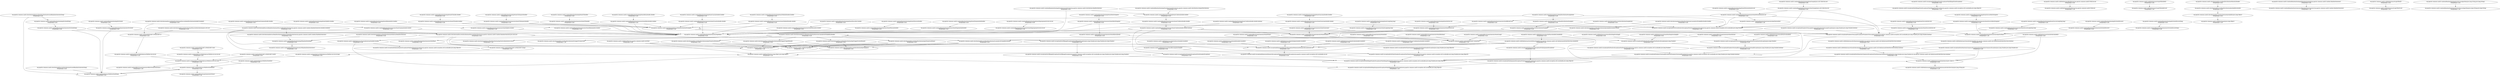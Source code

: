 digraph G {
  "org.apache.commons.math3.random$RandomDataGenerator#nextUniform(double,double,boolean)" [label="org.apache.commons.math3.random$RandomDataGenerator#nextUniform(double,double,boolean)\nP(Fail|Node)=0.00"];
  "org.apache.commons.math3.exception$NotFiniteNumberException#NotFiniteNumberException(org.apache.commons.math3.exception.util.Localizable,java.lang.Number,java.lang.Object[])" [label="org.apache.commons.math3.exception$NotFiniteNumberException#NotFiniteNumberException(org.apache.commons.math3.exception.util.Localizable,java.lang.Number,java.lang.Object[])\nP(Fail|Node)=0.00"];
  "org.apache.commons.math3.random$BitsStreamGenerator#nextDouble()" [label="org.apache.commons.math3.random$BitsStreamGenerator#nextDouble()\nP(Fail|Node)=0.00"];
  "org.apache.commons.math3.exception$NumberIsTooLargeException#NumberIsTooLargeException(org.apache.commons.math3.exception.util.Localizable,java.lang.Number,java.lang.Number,boolean)" [label="org.apache.commons.math3.exception$NumberIsTooLargeException#NumberIsTooLargeException(org.apache.commons.math3.exception.util.Localizable,java.lang.Number,java.lang.Number,boolean)\nP(Fail|Node)=0.00"];
  "org.apache.commons.math3.random$RandomDataGenerator#getRan()" [label="org.apache.commons.math3.random$RandomDataGenerator#getRan()\nP(Fail|Node)=0.00"];
  "org.apache.commons.math3.exception$NotANumberException#NotANumberException()" [label="org.apache.commons.math3.exception$NotANumberException#NotANumberException()\nP(Fail|Node)=0.00"];
  "org.apache.commons.math3.exception$MathIllegalNumberException#MathIllegalNumberException(org.apache.commons.math3.exception.util.Localizable,java.lang.Number,java.lang.Object[])" [label="org.apache.commons.math3.exception$MathIllegalNumberException#MathIllegalNumberException(org.apache.commons.math3.exception.util.Localizable,java.lang.Number,java.lang.Object[])\nP(Fail|Node)=0.00"];
  "org.apache.commons.math3.random$RandomDataImpl#nextHypergeometric(int,int,int)" [label="org.apache.commons.math3.random$RandomDataImpl#nextHypergeometric(int,int,int)\nP(Fail|Node)=0.00"];
  "org.apache.commons.math3.random$RandomDataGenerator#nextHypergeometric(int,int,int)" [label="org.apache.commons.math3.random$RandomDataGenerator#nextHypergeometric(int,int,int)\nP(Fail|Node)=0.00"];
  "org.apache.commons.math3.random$RandomDataImpl#nextChiSquare(double)" [label="org.apache.commons.math3.random$RandomDataImpl#nextChiSquare(double)\nP(Fail|Node)=0.00"];
  "org.apache.commons.math3.random$RandomDataGenerator#nextChiSquare(double)" [label="org.apache.commons.math3.random$RandomDataGenerator#nextChiSquare(double)\nP(Fail|Node)=0.00"];
  "org.apache.commons.math3.distribution$AbstractRealDistribution#sample()" [label="org.apache.commons.math3.distribution$AbstractRealDistribution#sample()\nP(Fail|Node)=0.00"];
  "org.apache.commons.math3.util$MathArrays#sortInPlace(double[],org.apache.commons.math3.util.MathArrays$OrderDirection,double[][])" [label="org.apache.commons.math3.util$MathArrays#sortInPlace(double[],org.apache.commons.math3.util.MathArrays$OrderDirection,double[][])\nP(Fail|Node)=0.00"];
  "org.apache.commons.math3.util$Pair#getValue()" [label="org.apache.commons.math3.util$Pair#getValue()\nP(Fail|Node)=1.00"];
  "org.apache.commons.math3.util$Pair#Pair(java.lang.Object,java.lang.Object)" [label="org.apache.commons.math3.util$Pair#Pair(java.lang.Object,java.lang.Object)\nP(Fail|Node)=1.00"];
  "org.apache.commons.math3.util$Pair#getKey()" [label="org.apache.commons.math3.util$Pair#getKey()\nP(Fail|Node)=1.00"];
  "org.apache.commons.math3.exception$DimensionMismatchException#DimensionMismatchException(int,int)" [label="org.apache.commons.math3.exception$DimensionMismatchException#DimensionMismatchException(int,int)\nP(Fail|Node)=0.00"];
  "org.apache.commons.math3.exception$NullArgumentException#NullArgumentException()" [label="org.apache.commons.math3.exception$NullArgumentException#NullArgumentException()\nP(Fail|Node)=0.00"];
  "org.apache.commons.math3.random$RandomDataGenerator#nextPermutation(int,int)" [label="org.apache.commons.math3.random$RandomDataGenerator#nextPermutation(int,int)\nP(Fail|Node)=0.00"];
  "org.apache.commons.math3.random$RandomDataGenerator#getNatural(int)" [label="org.apache.commons.math3.random$RandomDataGenerator#getNatural(int)\nP(Fail|Node)=1.00"];
  "org.apache.commons.math3.exception$NotStrictlyPositiveException#NotStrictlyPositiveException(org.apache.commons.math3.exception.util.Localizable,java.lang.Number)" [label="org.apache.commons.math3.exception$NotStrictlyPositiveException#NotStrictlyPositiveException(org.apache.commons.math3.exception.util.Localizable,java.lang.Number)\nP(Fail|Node)=0.00"];
  "org.apache.commons.math3.random$RandomDataGenerator#shuffle(int[],int)" [label="org.apache.commons.math3.random$RandomDataGenerator#shuffle(int[],int)\nP(Fail|Node)=0.00"];
  "org.apache.commons.math3.random$RandomDataGenerator#initRan()" [label="org.apache.commons.math3.random$RandomDataGenerator#initRan()\nP(Fail|Node)=0.00"];
  "org.apache.commons.math3.distribution$DiscreteDistribution#DiscreteDistribution(java.util.List)" [label="org.apache.commons.math3.distribution$DiscreteDistribution#DiscreteDistribution(java.util.List)\nP(Fail|Node)=0.00"];
  "org.apache.commons.math3.random$Well19937c#Well19937c()" [label="org.apache.commons.math3.random$Well19937c#Well19937c()\nP(Fail|Node)=0.00"];
  "org.apache.commons.math3.distribution$DiscreteDistribution#DiscreteDistribution(org.apache.commons.math3.random.RandomGenerator,java.util.List)" [label="org.apache.commons.math3.distribution$DiscreteDistribution#DiscreteDistribution(org.apache.commons.math3.random.RandomGenerator,java.util.List)\nP(Fail|Node)=0.00"];
  "org.apache.commons.math3.random$AbstractWell#AbstractWell(int,int,int,int)" [label="org.apache.commons.math3.random$AbstractWell#AbstractWell(int,int,int,int)\nP(Fail|Node)=0.00"];
  "org.apache.commons.math3.distribution$AbstractRealDistribution#AbstractRealDistribution()" [label="org.apache.commons.math3.distribution$AbstractRealDistribution#AbstractRealDistribution()\nP(Fail|Node)=0.00"];
  "org.apache.commons.math3.random$RandomDataImpl#RandomDataImpl()" [label="org.apache.commons.math3.random$RandomDataImpl#RandomDataImpl()\nP(Fail|Node)=0.00"];
  "org.apache.commons.math3.random$RandomDataGenerator#RandomDataGenerator()" [label="org.apache.commons.math3.random$RandomDataGenerator#RandomDataGenerator()\nP(Fail|Node)=1.00"];
  "org.apache.commons.math3.util$MathArrays#checkOrder(double[],org.apache.commons.math3.util.MathArrays$OrderDirection,boolean,boolean)" [label="org.apache.commons.math3.util$MathArrays#checkOrder(double[],org.apache.commons.math3.util.MathArrays$OrderDirection,boolean,boolean)\nP(Fail|Node)=0.00"];
  "org.apache.commons.math3.exception$NonMonotonicSequenceException#NonMonotonicSequenceException(java.lang.Number,java.lang.Number,int,org.apache.commons.math3.util.MathArrays$OrderDirection,boolean)" [label="org.apache.commons.math3.exception$NonMonotonicSequenceException#NonMonotonicSequenceException(java.lang.Number,java.lang.Number,int,org.apache.commons.math3.util.MathArrays$OrderDirection,boolean)\nP(Fail|Node)=0.00"];
  "org.apache.commons.math3.util$MathArrays$OrderDirection#<clinit>()" [label="org.apache.commons.math3.util$MathArrays$OrderDirection#<clinit>()\nP(Fail|Node)=0.00"];
  "org.apache.commons.math3.random$BitsStreamGenerator#nextLong()" [label="org.apache.commons.math3.random$BitsStreamGenerator#nextLong()\nP(Fail|Node)=0.00"];
  "org.apache.commons.math3.random$Well19937c#next(int)" [label="org.apache.commons.math3.random$Well19937c#next(int)\nP(Fail|Node)=1.00"];
  "org.apache.commons.math3.util$MathArrays#linearCombination(double[],double[])" [label="org.apache.commons.math3.util$MathArrays#linearCombination(double[],double[])\nP(Fail|Node)=0.00"];
  "org.apache.commons.math3.exception$DimensionMismatchException#DimensionMismatchException(org.apache.commons.math3.exception.util.Localizable,int,int)" [label="org.apache.commons.math3.exception$DimensionMismatchException#DimensionMismatchException(org.apache.commons.math3.exception.util.Localizable,int,int)\nP(Fail|Node)=0.00"];
  "org.apache.commons.math3.distribution$AbstractRealDistribution#inverseCumulativeProbability(double)" [label="org.apache.commons.math3.distribution$AbstractRealDistribution#inverseCumulativeProbability(double)\nP(Fail|Node)=0.00"];
  "org.apache.commons.math3.distribution$DiscreteRealDistribution#isSupportConnected()" [label="org.apache.commons.math3.distribution$DiscreteRealDistribution#isSupportConnected()\nP(Fail|Node)=1.00"];
  "org.apache.commons.math3.distribution$DiscreteRealDistribution#getNumericalMean()" [label="org.apache.commons.math3.distribution$DiscreteRealDistribution#getNumericalMean()\nP(Fail|Node)=0.00"];
  "org.apache.commons.math3.exception$OutOfRangeException#OutOfRangeException(java.lang.Number,java.lang.Number,java.lang.Number)" [label="org.apache.commons.math3.exception$OutOfRangeException#OutOfRangeException(java.lang.Number,java.lang.Number,java.lang.Number)\nP(Fail|Node)=0.00"];
  "org.apache.commons.math3.distribution$AbstractRealDistribution#getSolverAbsoluteAccuracy()" [label="org.apache.commons.math3.distribution$AbstractRealDistribution#getSolverAbsoluteAccuracy()\nP(Fail|Node)=1.00"];
  "org.apache.commons.math3.distribution$DiscreteRealDistribution#getSupportLowerBound()" [label="org.apache.commons.math3.distribution$DiscreteRealDistribution#getSupportLowerBound()\nP(Fail|Node)=0.00"];
  "org.apache.commons.math3.distribution$DiscreteRealDistribution#cumulativeProbability(double)" [label="org.apache.commons.math3.distribution$DiscreteRealDistribution#cumulativeProbability(double)\nP(Fail|Node)=0.00"];
  "org.apache.commons.math3.distribution$DiscreteRealDistribution#getNumericalVariance()" [label="org.apache.commons.math3.distribution$DiscreteRealDistribution#getNumericalVariance()\nP(Fail|Node)=0.00"];
  "org.apache.commons.math3.distribution$DiscreteRealDistribution#getSupportUpperBound()" [label="org.apache.commons.math3.distribution$DiscreteRealDistribution#getSupportUpperBound()\nP(Fail|Node)=0.00"];
  "org.apache.commons.math3.distribution$DiscreteDistribution#reseedRandomGenerator(long)" [label="org.apache.commons.math3.distribution$DiscreteDistribution#reseedRandomGenerator(long)\nP(Fail|Node)=0.00"];
  "org.apache.commons.math3.random$AbstractWell#setSeed(long)" [label="org.apache.commons.math3.random$AbstractWell#setSeed(long)\nP(Fail|Node)=0.00"];
  "org.apache.commons.math3.random$AbstractWell#setSeed(int[])" [label="org.apache.commons.math3.random$AbstractWell#setSeed(int[])\nP(Fail|Node)=0.00"];
  "org.apache.commons.math3.random$RandomDataGenerator#nextInt(int,int)" [label="org.apache.commons.math3.random$RandomDataGenerator#nextInt(int,int)\nP(Fail|Node)=0.00"];
  "org.apache.commons.math3.util$MathArrays#normalizeArray(double[],double)" [label="org.apache.commons.math3.util$MathArrays#normalizeArray(double[],double)\nP(Fail|Node)=0.00"];
  "org.apache.commons.math3.exception$MathArithmeticException#MathArithmeticException(org.apache.commons.math3.exception.util.Localizable,java.lang.Object[])" [label="org.apache.commons.math3.exception$MathArithmeticException#MathArithmeticException(org.apache.commons.math3.exception.util.Localizable,java.lang.Object[])\nP(Fail|Node)=1.00"];
  "org.apache.commons.math3.exception$MathIllegalArgumentException#MathIllegalArgumentException(org.apache.commons.math3.exception.util.Localizable,java.lang.Object[])" [label="org.apache.commons.math3.exception$MathIllegalArgumentException#MathIllegalArgumentException(org.apache.commons.math3.exception.util.Localizable,java.lang.Object[])\nP(Fail|Node)=1.00"];
  "org.apache.commons.math3.random$RandomDataImpl#nextBeta(double,double)" [label="org.apache.commons.math3.random$RandomDataImpl#nextBeta(double,double)\nP(Fail|Node)=0.00"];
  "org.apache.commons.math3.random$RandomDataGenerator#nextBeta(double,double)" [label="org.apache.commons.math3.random$RandomDataGenerator#nextBeta(double,double)\nP(Fail|Node)=0.00"];
  "org.apache.commons.math3.random$RandomDataImpl#nextBinomial(int,double)" [label="org.apache.commons.math3.random$RandomDataImpl#nextBinomial(int,double)\nP(Fail|Node)=0.00"];
  "org.apache.commons.math3.random$RandomDataGenerator#nextBinomial(int,double)" [label="org.apache.commons.math3.random$RandomDataGenerator#nextBinomial(int,double)\nP(Fail|Node)=0.00"];
  "org.apache.commons.math3.random$RandomDataGenerator#nextT(double)" [label="org.apache.commons.math3.random$RandomDataGenerator#nextT(double)\nP(Fail|Node)=0.00"];
  "org.apache.commons.math3.exception$NumberIsTooLargeException#NumberIsTooLargeException(java.lang.Number,java.lang.Number,boolean)" [label="org.apache.commons.math3.exception$NumberIsTooLargeException#NumberIsTooLargeException(java.lang.Number,java.lang.Number,boolean)\nP(Fail|Node)=0.00"];
  "org.apache.commons.math3.random$RandomDataGenerator#nextPoisson(double)" [label="org.apache.commons.math3.random$RandomDataGenerator#nextPoisson(double)\nP(Fail|Node)=0.00"];
  "org.apache.commons.math3.distribution$DiscreteDistribution#getSamples()" [label="org.apache.commons.math3.distribution$DiscreteDistribution#getSamples()\nP(Fail|Node)=0.00"];
  "org.apache.commons.math3.distribution$DiscreteRealDistribution#DiscreteRealDistribution(org.apache.commons.math3.random.RandomGenerator,double[],double[])" [label="org.apache.commons.math3.distribution$DiscreteRealDistribution#DiscreteRealDistribution(org.apache.commons.math3.random.RandomGenerator,double[],double[])\nP(Fail|Node)=0.00"];
  "org.apache.commons.math3.distribution$AbstractRealDistribution#AbstractRealDistribution(org.apache.commons.math3.random.RandomGenerator)" [label="org.apache.commons.math3.distribution$AbstractRealDistribution#AbstractRealDistribution(org.apache.commons.math3.random.RandomGenerator)\nP(Fail|Node)=0.00"];
  "org.apache.commons.math3.random$RandomDataImpl#nextExponential(double)" [label="org.apache.commons.math3.random$RandomDataImpl#nextExponential(double)\nP(Fail|Node)=0.00"];
  "org.apache.commons.math3.random$RandomDataGenerator#nextExponential(double)" [label="org.apache.commons.math3.random$RandomDataGenerator#nextExponential(double)\nP(Fail|Node)=0.00"];
  "org.apache.commons.math3.random$RandomDataGenerator#nextGaussian(double,double)" [label="org.apache.commons.math3.random$RandomDataGenerator#nextGaussian(double,double)\nP(Fail|Node)=0.00"];
  "org.apache.commons.math3.random$BitsStreamGenerator#nextGaussian()" [label="org.apache.commons.math3.random$BitsStreamGenerator#nextGaussian()\nP(Fail|Node)=0.00"];
  "org.apache.commons.math3.random$RandomDataImpl#nextUniform(double,double)" [label="org.apache.commons.math3.random$RandomDataImpl#nextUniform(double,double)\nP(Fail|Node)=0.00"];
  "org.apache.commons.math3.random$RandomDataGenerator#nextUniform(double,double)" [label="org.apache.commons.math3.random$RandomDataGenerator#nextUniform(double,double)\nP(Fail|Node)=0.00"];
  "org.apache.commons.math3.random$RandomDataGenerator#nextHexString(int)" [label="org.apache.commons.math3.random$RandomDataGenerator#nextHexString(int)\nP(Fail|Node)=0.00"];
  "org.apache.commons.math3.random$BitsStreamGenerator#nextBytes(byte[])" [label="org.apache.commons.math3.random$BitsStreamGenerator#nextBytes(byte[])\nP(Fail|Node)=0.00"];
  "org.apache.commons.math3.exception$NumberIsTooSmallException#NumberIsTooSmallException(org.apache.commons.math3.exception.util.Localizable,java.lang.Number,java.lang.Number,boolean)" [label="org.apache.commons.math3.exception$NumberIsTooSmallException#NumberIsTooSmallException(org.apache.commons.math3.exception.util.Localizable,java.lang.Number,java.lang.Number,boolean)\nP(Fail|Node)=0.00"];
  "org.apache.commons.math3.util$MathArrays#checkOrder(double[])" [label="org.apache.commons.math3.util$MathArrays#checkOrder(double[])\nP(Fail|Node)=0.00"];
  "org.apache.commons.math3.util$MathArrays#checkOrder(double[],org.apache.commons.math3.util.MathArrays$OrderDirection,boolean)" [label="org.apache.commons.math3.util$MathArrays#checkOrder(double[],org.apache.commons.math3.util.MathArrays$OrderDirection,boolean)\nP(Fail|Node)=0.00"];
  "org.apache.commons.math3.util$MathArrays$OrderDirection#MathArrays$OrderDirection(java.lang.String,int)" [label="org.apache.commons.math3.util$MathArrays$OrderDirection#MathArrays$OrderDirection(java.lang.String,int)\nP(Fail|Node)=1.00"];
  "org.apache.commons.math3.random$AbstractWell#AbstractWell(int,int,int,int,int[])" [label="org.apache.commons.math3.random$AbstractWell#AbstractWell(int,int,int,int,int[])\nP(Fail|Node)=0.00"];
  "org.apache.commons.math3.random$BitsStreamGenerator#BitsStreamGenerator()" [label="org.apache.commons.math3.random$BitsStreamGenerator#BitsStreamGenerator()\nP(Fail|Node)=1.00"];
  "org.apache.commons.math3.random$BitsStreamGenerator#clear()" [label="org.apache.commons.math3.random$BitsStreamGenerator#clear()\nP(Fail|Node)=1.00"];
  "org.apache.commons.math3.random$RandomDataImpl#nextUniform(double,double,boolean)" [label="org.apache.commons.math3.random$RandomDataImpl#nextUniform(double,double,boolean)\nP(Fail|Node)=0.00"];
  "org.apache.commons.math3.random$RandomDataImpl#nextGamma(double,double)" [label="org.apache.commons.math3.random$RandomDataImpl#nextGamma(double,double)\nP(Fail|Node)=0.00"];
  "org.apache.commons.math3.random$RandomDataGenerator#nextGamma(double,double)" [label="org.apache.commons.math3.random$RandomDataGenerator#nextGamma(double,double)\nP(Fail|Node)=0.00"];
  "org.apache.commons.math3.random$AbstractWell#AbstractWell(int,int,int,int,int)" [label="org.apache.commons.math3.random$AbstractWell#AbstractWell(int,int,int,int,int)\nP(Fail|Node)=0.00"];
  "org.apache.commons.math3.random$Well19937c#Well19937c(long)" [label="org.apache.commons.math3.random$Well19937c#Well19937c(long)\nP(Fail|Node)=0.00"];
  "org.apache.commons.math3.random$AbstractWell#AbstractWell(int,int,int,int,long)" [label="org.apache.commons.math3.random$AbstractWell#AbstractWell(int,int,int,int,long)\nP(Fail|Node)=0.00"];
  "org.apache.commons.math3.random$BitsStreamGenerator#nextFloat()" [label="org.apache.commons.math3.random$BitsStreamGenerator#nextFloat()\nP(Fail|Node)=0.00"];
  "org.apache.commons.math3.util$Pair#Pair(org.apache.commons.math3.util.Pair)" [label="org.apache.commons.math3.util$Pair#Pair(org.apache.commons.math3.util.Pair)\nP(Fail|Node)=0.00"];
  "org.apache.commons.math3.exception$NotPositiveException#NotPositiveException(java.lang.Number)" [label="org.apache.commons.math3.exception$NotPositiveException#NotPositiveException(java.lang.Number)\nP(Fail|Node)=0.00"];
  "org.apache.commons.math3.exception$NumberIsTooSmallException#NumberIsTooSmallException(java.lang.Number,java.lang.Number,boolean)" [label="org.apache.commons.math3.exception$NumberIsTooSmallException#NumberIsTooSmallException(java.lang.Number,java.lang.Number,boolean)\nP(Fail|Node)=0.00"];
  "org.apache.commons.math3.distribution$AbstractRealDistribution#reseedRandomGenerator(long)" [label="org.apache.commons.math3.distribution$AbstractRealDistribution#reseedRandomGenerator(long)\nP(Fail|Node)=0.00"];
  "org.apache.commons.math3.random$RandomDataImpl#reSeed(long)" [label="org.apache.commons.math3.random$RandomDataImpl#reSeed(long)\nP(Fail|Node)=0.00"];
  "org.apache.commons.math3.random$RandomDataGenerator#reSeed(long)" [label="org.apache.commons.math3.random$RandomDataGenerator#reSeed(long)\nP(Fail|Node)=0.00"];
  "org.apache.commons.math3.distribution$DiscreteDistribution#sample(int)" [label="org.apache.commons.math3.distribution$DiscreteDistribution#sample(int)\nP(Fail|Node)=0.00"];
  "org.apache.commons.math3.distribution$DiscreteDistribution#sample()" [label="org.apache.commons.math3.distribution$DiscreteDistribution#sample()\nP(Fail|Node)=0.00"];
  "org.apache.commons.math3.random$RandomDataGenerator#nextCauchy(double,double)" [label="org.apache.commons.math3.random$RandomDataGenerator#nextCauchy(double,double)\nP(Fail|Node)=0.00"];
  "org.apache.commons.math3.random$RandomDataImpl#nextCauchy(double,double)" [label="org.apache.commons.math3.random$RandomDataImpl#nextCauchy(double,double)\nP(Fail|Node)=0.00"];
  "org.apache.commons.math3.random$Well19937c#Well19937c(int)" [label="org.apache.commons.math3.random$Well19937c#Well19937c(int)\nP(Fail|Node)=0.00"];
  "org.apache.commons.math3.random$RandomDataGenerator#nextWeibull(double,double)" [label="org.apache.commons.math3.random$RandomDataGenerator#nextWeibull(double,double)\nP(Fail|Node)=0.00"];
  "org.apache.commons.math3.exception$MathIllegalStateException#MathIllegalStateException()" [label="org.apache.commons.math3.exception$MathIllegalStateException#MathIllegalStateException()\nP(Fail|Node)=0.00"];
  "org.apache.commons.math3.exception$MathIllegalStateException#MathIllegalStateException(org.apache.commons.math3.exception.util.Localizable,java.lang.Object[])" [label="org.apache.commons.math3.exception$MathIllegalStateException#MathIllegalStateException(org.apache.commons.math3.exception.util.Localizable,java.lang.Object[])\nP(Fail|Node)=1.00"];
  "org.apache.commons.math3.util$MathArrays#buildArray(org.apache.commons.math3.Field,int,int)" [label="org.apache.commons.math3.util$MathArrays#buildArray(org.apache.commons.math3.Field,int,int)\nP(Fail|Node)=0.00"];
  "org.apache.commons.math3.util$MathArrays#buildArray(org.apache.commons.math3.Field,int)" [label="org.apache.commons.math3.util$MathArrays#buildArray(org.apache.commons.math3.Field,int)\nP(Fail|Node)=1.00"];
  "org.apache.commons.math3.util$MathArrays#copyOf(double[])" [label="org.apache.commons.math3.util$MathArrays#copyOf(double[])\nP(Fail|Node)=0.00"];
  "org.apache.commons.math3.util$MathArrays#copyOf(double[],int)" [label="org.apache.commons.math3.util$MathArrays#copyOf(double[],int)\nP(Fail|Node)=1.00"];
  "org.apache.commons.math3.random$RandomDataGenerator#nextSecureInt(int,int)" [label="org.apache.commons.math3.random$RandomDataGenerator#nextSecureInt(int,int)\nP(Fail|Node)=0.00"];
  "org.apache.commons.math3.random$RandomDataGenerator#getSecRan()" [label="org.apache.commons.math3.random$RandomDataGenerator#getSecRan()\nP(Fail|Node)=1.00"];
  "org.apache.commons.math3.random$RandomDataImpl#nextPoisson(double)" [label="org.apache.commons.math3.random$RandomDataImpl#nextPoisson(double)\nP(Fail|Node)=0.00"];
  "org.apache.commons.math3.exception$NullArgumentException#NullArgumentException(org.apache.commons.math3.exception.util.Localizable,java.lang.Object[])" [label="org.apache.commons.math3.exception$NullArgumentException#NullArgumentException(org.apache.commons.math3.exception.util.Localizable,java.lang.Object[])\nP(Fail|Node)=0.00"];
  "org.apache.commons.math3.random$RandomDataImpl#reSeedSecure()" [label="org.apache.commons.math3.random$RandomDataImpl#reSeedSecure()\nP(Fail|Node)=0.00"];
  "org.apache.commons.math3.random$RandomDataGenerator#reSeedSecure()" [label="org.apache.commons.math3.random$RandomDataGenerator#reSeedSecure()\nP(Fail|Node)=0.00"];
  "org.apache.commons.math3.util$MathArrays#checkNonNegative(long[][])" [label="org.apache.commons.math3.util$MathArrays#checkNonNegative(long[][])\nP(Fail|Node)=0.00"];
  "org.apache.commons.math3.util$MathArrays#isMonotonic(double[],org.apache.commons.math3.util.MathArrays$OrderDirection,boolean)" [label="org.apache.commons.math3.util$MathArrays#isMonotonic(double[],org.apache.commons.math3.util.MathArrays$OrderDirection,boolean)\nP(Fail|Node)=0.00"];
  "org.apache.commons.math3.exception$OutOfRangeException#OutOfRangeException(org.apache.commons.math3.exception.util.Localizable,java.lang.Number,java.lang.Number,java.lang.Number)" [label="org.apache.commons.math3.exception$OutOfRangeException#OutOfRangeException(org.apache.commons.math3.exception.util.Localizable,java.lang.Number,java.lang.Number,java.lang.Number)\nP(Fail|Node)=0.00"];
  "org.apache.commons.math3.random$RandomDataGenerator#nextSample(java.util.Collection,int)" [label="org.apache.commons.math3.random$RandomDataGenerator#nextSample(java.util.Collection,int)\nP(Fail|Node)=0.00"];
  "org.apache.commons.math3.random$RandomDataImpl#nextT(double)" [label="org.apache.commons.math3.random$RandomDataImpl#nextT(double)\nP(Fail|Node)=0.00"];
  "org.apache.commons.math3.distribution$AbstractRealDistribution#sample(int)" [label="org.apache.commons.math3.distribution$AbstractRealDistribution#sample(int)\nP(Fail|Node)=0.00"];
  "org.apache.commons.math3.distribution$DiscreteRealDistribution#sample()" [label="org.apache.commons.math3.distribution$DiscreteRealDistribution#sample()\nP(Fail|Node)=0.00"];
  "org.apache.commons.math3.random$RandomDataImpl#nextHexString(int)" [label="org.apache.commons.math3.random$RandomDataImpl#nextHexString(int)\nP(Fail|Node)=0.00"];
  "org.apache.commons.math3.util$MathArrays#ebeSubtract(double[],double[])" [label="org.apache.commons.math3.util$MathArrays#ebeSubtract(double[],double[])\nP(Fail|Node)=0.00"];
  "org.apache.commons.math3.random$Well19937c#Well19937c(int[])" [label="org.apache.commons.math3.random$Well19937c#Well19937c(int[])\nP(Fail|Node)=0.00"];
  "org.apache.commons.math3.random$RandomDataGenerator#nextZipf(int,double)" [label="org.apache.commons.math3.random$RandomDataGenerator#nextZipf(int,double)\nP(Fail|Node)=0.00"];
  "org.apache.commons.math3.random$RandomDataImpl#nextInversionDeviate(org.apache.commons.math3.distribution.IntegerDistribution)" [label="org.apache.commons.math3.random$RandomDataImpl#nextInversionDeviate(org.apache.commons.math3.distribution.IntegerDistribution)\nP(Fail|Node)=0.00"];
  "org.apache.commons.math3.random$RandomDataImpl#nextInversionDeviate(org.apache.commons.math3.distribution.RealDistribution)" [label="org.apache.commons.math3.random$RandomDataImpl#nextInversionDeviate(org.apache.commons.math3.distribution.RealDistribution)\nP(Fail|Node)=0.00"];
  "org.apache.commons.math3.random$RandomDataGenerator#nextSecureHexString(int)" [label="org.apache.commons.math3.random$RandomDataGenerator#nextSecureHexString(int)\nP(Fail|Node)=0.00"];
  "org.apache.commons.math3.random$RandomDataGenerator#nextF(double,double)" [label="org.apache.commons.math3.random$RandomDataGenerator#nextF(double,double)\nP(Fail|Node)=0.00"];
  "org.apache.commons.math3.util$MathArrays#checkRectangular(long[][])" [label="org.apache.commons.math3.util$MathArrays#checkRectangular(long[][])\nP(Fail|Node)=0.00"];
  "org.apache.commons.math3.random$RandomDataGenerator#reSeedSecure(long)" [label="org.apache.commons.math3.random$RandomDataGenerator#reSeedSecure(long)\nP(Fail|Node)=0.00"];
  "org.apache.commons.math3.exception$NotPositiveException#NotPositiveException(org.apache.commons.math3.exception.util.Localizable,java.lang.Number)" [label="org.apache.commons.math3.exception$NotPositiveException#NotPositiveException(org.apache.commons.math3.exception.util.Localizable,java.lang.Number)\nP(Fail|Node)=0.00"];
  "org.apache.commons.math3.random$BitsStreamGenerator#nextInt(int)" [label="org.apache.commons.math3.random$BitsStreamGenerator#nextInt(int)\nP(Fail|Node)=0.00"];
  "org.apache.commons.math3.exception$NotStrictlyPositiveException#NotStrictlyPositiveException(java.lang.Number)" [label="org.apache.commons.math3.exception$NotStrictlyPositiveException#NotStrictlyPositiveException(java.lang.Number)\nP(Fail|Node)=0.00"];
  "org.apache.commons.math3.random$RandomDataGenerator#nextPascal(int,double)" [label="org.apache.commons.math3.random$RandomDataGenerator#nextPascal(int,double)\nP(Fail|Node)=0.00"];
  "org.apache.commons.math3.exception$NonMonotonicSequenceException#NonMonotonicSequenceException(java.lang.Number,java.lang.Number,int)" [label="org.apache.commons.math3.exception$NonMonotonicSequenceException#NonMonotonicSequenceException(java.lang.Number,java.lang.Number,int)\nP(Fail|Node)=0.00"];
  "org.apache.commons.math3.distribution$AbstractRealDistribution#probability(double,double)" [label="org.apache.commons.math3.distribution$AbstractRealDistribution#probability(double,double)\nP(Fail|Node)=0.00"];
  "org.apache.commons.math3.distribution$DiscreteRealDistribution#density(double)" [label="org.apache.commons.math3.distribution$DiscreteRealDistribution#density(double)\nP(Fail|Node)=0.00"];
  "org.apache.commons.math3.distribution$DiscreteRealDistribution#probability(double)" [label="org.apache.commons.math3.distribution$DiscreteRealDistribution#probability(double)\nP(Fail|Node)=0.00"];
  "org.apache.commons.math3.distribution$DiscreteDistribution#probability(java.lang.Object)" [label="org.apache.commons.math3.distribution$DiscreteDistribution#probability(java.lang.Object)\nP(Fail|Node)=0.00"];
  "org.apache.commons.math3.random$RandomDataGenerator#reSeed()" [label="org.apache.commons.math3.random$RandomDataGenerator#reSeed()\nP(Fail|Node)=0.00"];
  "org.apache.commons.math3.random$RandomDataImpl#nextSecureHexString(int)" [label="org.apache.commons.math3.random$RandomDataImpl#nextSecureHexString(int)\nP(Fail|Node)=0.00"];
  "org.apache.commons.math3.random$RandomDataImpl#nextPermutation(int,int)" [label="org.apache.commons.math3.random$RandomDataImpl#nextPermutation(int,int)\nP(Fail|Node)=0.00"];
  "org.apache.commons.math3.util$MathArrays#sortInPlace(double[],double[][])" [label="org.apache.commons.math3.util$MathArrays#sortInPlace(double[],double[][])\nP(Fail|Node)=0.00"];
  "org.apache.commons.math3.util$MathArrays#ebeAdd(double[],double[])" [label="org.apache.commons.math3.util$MathArrays#ebeAdd(double[],double[])\nP(Fail|Node)=0.00"];
  "org.apache.commons.math3.util$Pair#equals(java.lang.Object)" [label="org.apache.commons.math3.util$Pair#equals(java.lang.Object)\nP(Fail|Node)=1.00"];
  "org.apache.commons.math3.random$BitsStreamGenerator#nextInt()" [label="org.apache.commons.math3.random$BitsStreamGenerator#nextInt()\nP(Fail|Node)=0.00"];
  "org.apache.commons.math3.random$RandomDataImpl#nextSample(java.util.Collection,int)" [label="org.apache.commons.math3.random$RandomDataImpl#nextSample(java.util.Collection,int)\nP(Fail|Node)=0.00"];
  "org.apache.commons.math3.random$RandomDataGenerator#nextLong(long,long)" [label="org.apache.commons.math3.random$RandomDataGenerator#nextLong(long,long)\nP(Fail|Node)=0.00"];
  "org.apache.commons.math3.random$RandomDataImpl#nextZipf(int,double)" [label="org.apache.commons.math3.random$RandomDataImpl#nextZipf(int,double)\nP(Fail|Node)=0.00"];
  "org.apache.commons.math3.distribution$DiscreteRealDistribution#DiscreteRealDistribution(double[],double[])" [label="org.apache.commons.math3.distribution$DiscreteRealDistribution#DiscreteRealDistribution(double[],double[])\nP(Fail|Node)=0.00"];
  "org.apache.commons.math3.random$AbstractWell#setSeed(int)" [label="org.apache.commons.math3.random$AbstractWell#setSeed(int)\nP(Fail|Node)=0.00"];
  "org.apache.commons.math3.random$RandomDataImpl#reSeedSecure(long)" [label="org.apache.commons.math3.random$RandomDataImpl#reSeedSecure(long)\nP(Fail|Node)=0.00"];
  "org.apache.commons.math3.exception$NotFiniteNumberException#NotFiniteNumberException(java.lang.Number,java.lang.Object[])" [label="org.apache.commons.math3.exception$NotFiniteNumberException#NotFiniteNumberException(java.lang.Number,java.lang.Object[])\nP(Fail|Node)=0.00"];
  "org.apache.commons.math3.random$RandomDataImpl#nextWeibull(double,double)" [label="org.apache.commons.math3.random$RandomDataImpl#nextWeibull(double,double)\nP(Fail|Node)=0.00"];
  "org.apache.commons.math3.random$RandomDataImpl#nextInt(int,int)" [label="org.apache.commons.math3.random$RandomDataImpl#nextInt(int,int)\nP(Fail|Node)=0.00"];
  "org.apache.commons.math3.random$RandomDataImpl#nextGaussian(double,double)" [label="org.apache.commons.math3.random$RandomDataImpl#nextGaussian(double,double)\nP(Fail|Node)=0.00"];
  "org.apache.commons.math3.random$RandomDataImpl#RandomDataImpl(org.apache.commons.math3.random.RandomGenerator)" [label="org.apache.commons.math3.random$RandomDataImpl#RandomDataImpl(org.apache.commons.math3.random.RandomGenerator)\nP(Fail|Node)=0.00"];
  "org.apache.commons.math3.random$RandomDataGenerator#RandomDataGenerator(org.apache.commons.math3.random.RandomGenerator)" [label="org.apache.commons.math3.random$RandomDataGenerator#RandomDataGenerator(org.apache.commons.math3.random.RandomGenerator)\nP(Fail|Node)=1.00"];
  "org.apache.commons.math3.random$RandomDataImpl#nextLong(long,long)" [label="org.apache.commons.math3.random$RandomDataImpl#nextLong(long,long)\nP(Fail|Node)=0.00"];
  "org.apache.commons.math3.util$MathArrays#ebeMultiply(double[],double[])" [label="org.apache.commons.math3.util$MathArrays#ebeMultiply(double[],double[])\nP(Fail|Node)=0.00"];
  "org.apache.commons.math3.util$MathArrays#checkNonNegative(long[])" [label="org.apache.commons.math3.util$MathArrays#checkNonNegative(long[])\nP(Fail|Node)=0.00"];
  "org.apache.commons.math3.random$RandomDataImpl#reSeed()" [label="org.apache.commons.math3.random$RandomDataImpl#reSeed()\nP(Fail|Node)=0.00"];
  "org.apache.commons.math3.distribution$AbstractRealDistribution#cumulativeProbability(double,double)" [label="org.apache.commons.math3.distribution$AbstractRealDistribution#cumulativeProbability(double,double)\nP(Fail|Node)=0.00"];
  "org.apache.commons.math3.util$MathArrays#copyOf(int[])" [label="org.apache.commons.math3.util$MathArrays#copyOf(int[])\nP(Fail|Node)=0.00"];
  "org.apache.commons.math3.util$MathArrays#copyOf(int[],int)" [label="org.apache.commons.math3.util$MathArrays#copyOf(int[],int)\nP(Fail|Node)=1.00"];
  "org.apache.commons.math3.random$RandomDataImpl#nextPascal(int,double)" [label="org.apache.commons.math3.random$RandomDataImpl#nextPascal(int,double)\nP(Fail|Node)=0.00"];
  "org.apache.commons.math3.random$RandomDataImpl#nextSecureInt(int,int)" [label="org.apache.commons.math3.random$RandomDataImpl#nextSecureInt(int,int)\nP(Fail|Node)=0.00"];
  "org.apache.commons.math3.random$RandomDataGenerator#nextSecureLong(long,long)" [label="org.apache.commons.math3.random$RandomDataGenerator#nextSecureLong(long,long)\nP(Fail|Node)=0.00"];
  "org.apache.commons.math3.random$RandomDataImpl#setSecureAlgorithm(java.lang.String,java.lang.String)" [label="org.apache.commons.math3.random$RandomDataImpl#setSecureAlgorithm(java.lang.String,java.lang.String)\nP(Fail|Node)=0.00"];
  "org.apache.commons.math3.random$RandomDataGenerator#setSecureAlgorithm(java.lang.String,java.lang.String)" [label="org.apache.commons.math3.random$RandomDataGenerator#setSecureAlgorithm(java.lang.String,java.lang.String)\nP(Fail|Node)=1.00"];
  "org.apache.commons.math3.random$BitsStreamGenerator#nextBoolean()" [label="org.apache.commons.math3.random$BitsStreamGenerator#nextBoolean()\nP(Fail|Node)=0.00"];
  "org.apache.commons.math3.util$MathArrays#checkPositive(double[])" [label="org.apache.commons.math3.util$MathArrays#checkPositive(double[])\nP(Fail|Node)=0.00"];
  "org.apache.commons.math3.util$MathArrays#ebeDivide(double[],double[])" [label="org.apache.commons.math3.util$MathArrays#ebeDivide(double[],double[])\nP(Fail|Node)=0.00"];
  "org.apache.commons.math3.random$RandomDataImpl#nextF(double,double)" [label="org.apache.commons.math3.random$RandomDataImpl#nextF(double,double)\nP(Fail|Node)=0.00"];
  "org.apache.commons.math3.random$RandomDataImpl#nextSecureLong(long,long)" [label="org.apache.commons.math3.random$RandomDataImpl#nextSecureLong(long,long)\nP(Fail|Node)=0.00"];
  "org.apache.commons.math3.random$RandomDataGenerator#nextUniform(double,double,boolean)" -> "org.apache.commons.math3.exception$NotFiniteNumberException#NotFiniteNumberException(org.apache.commons.math3.exception.util.Localizable,java.lang.Number,java.lang.Object[])";
  "org.apache.commons.math3.random$RandomDataGenerator#nextUniform(double,double,boolean)" -> "org.apache.commons.math3.random$BitsStreamGenerator#nextDouble()";
  "org.apache.commons.math3.random$RandomDataGenerator#nextUniform(double,double,boolean)" -> "org.apache.commons.math3.exception$NumberIsTooLargeException#NumberIsTooLargeException(org.apache.commons.math3.exception.util.Localizable,java.lang.Number,java.lang.Number,boolean)";
  "org.apache.commons.math3.random$RandomDataGenerator#nextUniform(double,double,boolean)" -> "org.apache.commons.math3.random$RandomDataGenerator#getRan()";
  "org.apache.commons.math3.random$RandomDataGenerator#nextUniform(double,double,boolean)" -> "org.apache.commons.math3.exception$NotANumberException#NotANumberException()";
  "org.apache.commons.math3.exception$NotFiniteNumberException#NotFiniteNumberException(org.apache.commons.math3.exception.util.Localizable,java.lang.Number,java.lang.Object[])" -> "org.apache.commons.math3.exception$MathIllegalNumberException#MathIllegalNumberException(org.apache.commons.math3.exception.util.Localizable,java.lang.Number,java.lang.Object[])";
  "org.apache.commons.math3.random$BitsStreamGenerator#nextDouble()" -> "org.apache.commons.math3.random$Well19937c#next(int)";
  "org.apache.commons.math3.exception$NumberIsTooLargeException#NumberIsTooLargeException(org.apache.commons.math3.exception.util.Localizable,java.lang.Number,java.lang.Number,boolean)" -> "org.apache.commons.math3.exception$MathIllegalNumberException#MathIllegalNumberException(org.apache.commons.math3.exception.util.Localizable,java.lang.Number,java.lang.Object[])";
  "org.apache.commons.math3.random$RandomDataGenerator#getRan()" -> "org.apache.commons.math3.random$RandomDataGenerator#initRan()";
  "org.apache.commons.math3.exception$NotANumberException#NotANumberException()" -> "org.apache.commons.math3.exception$MathIllegalNumberException#MathIllegalNumberException(org.apache.commons.math3.exception.util.Localizable,java.lang.Number,java.lang.Object[])";
  "org.apache.commons.math3.exception$MathIllegalNumberException#MathIllegalNumberException(org.apache.commons.math3.exception.util.Localizable,java.lang.Number,java.lang.Object[])" -> "org.apache.commons.math3.exception$MathIllegalArgumentException#MathIllegalArgumentException(org.apache.commons.math3.exception.util.Localizable,java.lang.Object[])";
  "org.apache.commons.math3.random$RandomDataImpl#nextHypergeometric(int,int,int)" -> "org.apache.commons.math3.random$RandomDataGenerator#nextHypergeometric(int,int,int)";
  "org.apache.commons.math3.random$RandomDataGenerator#nextHypergeometric(int,int,int)" -> "org.apache.commons.math3.random$RandomDataGenerator#getRan()";
  "org.apache.commons.math3.random$RandomDataImpl#nextChiSquare(double)" -> "org.apache.commons.math3.random$RandomDataGenerator#nextChiSquare(double)";
  "org.apache.commons.math3.random$RandomDataGenerator#nextChiSquare(double)" -> "org.apache.commons.math3.random$RandomDataGenerator#getRan()";
  "org.apache.commons.math3.random$RandomDataGenerator#nextChiSquare(double)" -> "org.apache.commons.math3.distribution$AbstractRealDistribution#sample()";
  "org.apache.commons.math3.distribution$AbstractRealDistribution#sample()" -> "org.apache.commons.math3.random$BitsStreamGenerator#nextDouble()";
  "org.apache.commons.math3.distribution$AbstractRealDistribution#sample()" -> "org.apache.commons.math3.distribution$AbstractRealDistribution#inverseCumulativeProbability(double)";
  "org.apache.commons.math3.util$MathArrays#sortInPlace(double[],org.apache.commons.math3.util.MathArrays$OrderDirection,double[][])" -> "org.apache.commons.math3.util$Pair#getValue()";
  "org.apache.commons.math3.util$MathArrays#sortInPlace(double[],org.apache.commons.math3.util.MathArrays$OrderDirection,double[][])" -> "org.apache.commons.math3.util$Pair#Pair(java.lang.Object,java.lang.Object)";
  "org.apache.commons.math3.util$MathArrays#sortInPlace(double[],org.apache.commons.math3.util.MathArrays$OrderDirection,double[][])" -> "org.apache.commons.math3.util$Pair#getKey()";
  "org.apache.commons.math3.util$MathArrays#sortInPlace(double[],org.apache.commons.math3.util.MathArrays$OrderDirection,double[][])" -> "org.apache.commons.math3.exception$DimensionMismatchException#DimensionMismatchException(int,int)";
  "org.apache.commons.math3.util$MathArrays#sortInPlace(double[],org.apache.commons.math3.util.MathArrays$OrderDirection,double[][])" -> "org.apache.commons.math3.exception$NullArgumentException#NullArgumentException()";
  "org.apache.commons.math3.exception$DimensionMismatchException#DimensionMismatchException(int,int)" -> "org.apache.commons.math3.exception$DimensionMismatchException#DimensionMismatchException(org.apache.commons.math3.exception.util.Localizable,int,int)";
  "org.apache.commons.math3.exception$NullArgumentException#NullArgumentException()" -> "org.apache.commons.math3.exception$NullArgumentException#NullArgumentException(org.apache.commons.math3.exception.util.Localizable,java.lang.Object[])";
  "org.apache.commons.math3.random$RandomDataGenerator#nextPermutation(int,int)" -> "org.apache.commons.math3.random$RandomDataGenerator#getNatural(int)";
  "org.apache.commons.math3.random$RandomDataGenerator#nextPermutation(int,int)" -> "org.apache.commons.math3.exception$NumberIsTooLargeException#NumberIsTooLargeException(org.apache.commons.math3.exception.util.Localizable,java.lang.Number,java.lang.Number,boolean)";
  "org.apache.commons.math3.random$RandomDataGenerator#nextPermutation(int,int)" -> "org.apache.commons.math3.exception$NotStrictlyPositiveException#NotStrictlyPositiveException(org.apache.commons.math3.exception.util.Localizable,java.lang.Number)";
  "org.apache.commons.math3.random$RandomDataGenerator#nextPermutation(int,int)" -> "org.apache.commons.math3.random$RandomDataGenerator#shuffle(int[],int)";
  "org.apache.commons.math3.exception$NotStrictlyPositiveException#NotStrictlyPositiveException(org.apache.commons.math3.exception.util.Localizable,java.lang.Number)" -> "org.apache.commons.math3.exception$NumberIsTooSmallException#NumberIsTooSmallException(org.apache.commons.math3.exception.util.Localizable,java.lang.Number,java.lang.Number,boolean)";
  "org.apache.commons.math3.random$RandomDataGenerator#shuffle(int[],int)" -> "org.apache.commons.math3.random$RandomDataGenerator#nextInt(int,int)";
  "org.apache.commons.math3.random$RandomDataGenerator#initRan()" -> "org.apache.commons.math3.random$Well19937c#Well19937c(long)";
  "org.apache.commons.math3.distribution$DiscreteDistribution#DiscreteDistribution(java.util.List)" -> "org.apache.commons.math3.random$Well19937c#Well19937c()";
  "org.apache.commons.math3.distribution$DiscreteDistribution#DiscreteDistribution(java.util.List)" -> "org.apache.commons.math3.distribution$DiscreteDistribution#DiscreteDistribution(org.apache.commons.math3.random.RandomGenerator,java.util.List)";
  "org.apache.commons.math3.random$Well19937c#Well19937c()" -> "org.apache.commons.math3.random$AbstractWell#AbstractWell(int,int,int,int)";
  "org.apache.commons.math3.distribution$DiscreteDistribution#DiscreteDistribution(org.apache.commons.math3.random.RandomGenerator,java.util.List)" -> "org.apache.commons.math3.util$MathArrays#normalizeArray(double[],double)";
  "org.apache.commons.math3.distribution$DiscreteDistribution#DiscreteDistribution(org.apache.commons.math3.random.RandomGenerator,java.util.List)" -> "org.apache.commons.math3.util$Pair#getValue()";
  "org.apache.commons.math3.distribution$DiscreteDistribution#DiscreteDistribution(org.apache.commons.math3.random.RandomGenerator,java.util.List)" -> "org.apache.commons.math3.util$Pair#getKey()";
  "org.apache.commons.math3.distribution$DiscreteDistribution#DiscreteDistribution(org.apache.commons.math3.random.RandomGenerator,java.util.List)" -> "org.apache.commons.math3.exception$NotPositiveException#NotPositiveException(java.lang.Number)";
  "org.apache.commons.math3.random$AbstractWell#AbstractWell(int,int,int,int)" -> "org.apache.commons.math3.random$AbstractWell#AbstractWell(int,int,int,int,int[])";
  "org.apache.commons.math3.distribution$AbstractRealDistribution#AbstractRealDistribution()" -> "org.apache.commons.math3.random$RandomDataImpl#RandomDataImpl()";
  "org.apache.commons.math3.random$RandomDataImpl#RandomDataImpl()" -> "org.apache.commons.math3.random$RandomDataGenerator#RandomDataGenerator()";
  "org.apache.commons.math3.util$MathArrays#checkOrder(double[],org.apache.commons.math3.util.MathArrays$OrderDirection,boolean,boolean)" -> "org.apache.commons.math3.exception$NonMonotonicSequenceException#NonMonotonicSequenceException(java.lang.Number,java.lang.Number,int,org.apache.commons.math3.util.MathArrays$OrderDirection,boolean)";
  "org.apache.commons.math3.exception$NonMonotonicSequenceException#NonMonotonicSequenceException(java.lang.Number,java.lang.Number,int,org.apache.commons.math3.util.MathArrays$OrderDirection,boolean)" -> "org.apache.commons.math3.exception$MathIllegalNumberException#MathIllegalNumberException(org.apache.commons.math3.exception.util.Localizable,java.lang.Number,java.lang.Object[])";
  "org.apache.commons.math3.exception$NonMonotonicSequenceException#NonMonotonicSequenceException(java.lang.Number,java.lang.Number,int,org.apache.commons.math3.util.MathArrays$OrderDirection,boolean)" -> "org.apache.commons.math3.util$MathArrays$OrderDirection#<clinit>()";
  "org.apache.commons.math3.util$MathArrays$OrderDirection#<clinit>()" -> "org.apache.commons.math3.util$MathArrays$OrderDirection#MathArrays$OrderDirection(java.lang.String,int)";
  "org.apache.commons.math3.random$BitsStreamGenerator#nextLong()" -> "org.apache.commons.math3.random$Well19937c#next(int)";
  "org.apache.commons.math3.util$MathArrays#linearCombination(double[],double[])" -> "org.apache.commons.math3.exception$DimensionMismatchException#DimensionMismatchException(int,int)";
  "org.apache.commons.math3.exception$DimensionMismatchException#DimensionMismatchException(org.apache.commons.math3.exception.util.Localizable,int,int)" -> "org.apache.commons.math3.exception$MathIllegalNumberException#MathIllegalNumberException(org.apache.commons.math3.exception.util.Localizable,java.lang.Number,java.lang.Object[])";
  "org.apache.commons.math3.distribution$AbstractRealDistribution#inverseCumulativeProbability(double)" -> "org.apache.commons.math3.distribution$DiscreteRealDistribution#isSupportConnected()";
  "org.apache.commons.math3.distribution$AbstractRealDistribution#inverseCumulativeProbability(double)" -> "org.apache.commons.math3.distribution$DiscreteRealDistribution#getNumericalMean()";
  "org.apache.commons.math3.distribution$AbstractRealDistribution#inverseCumulativeProbability(double)" -> "org.apache.commons.math3.exception$OutOfRangeException#OutOfRangeException(java.lang.Number,java.lang.Number,java.lang.Number)";
  "org.apache.commons.math3.distribution$AbstractRealDistribution#inverseCumulativeProbability(double)" -> "org.apache.commons.math3.distribution$AbstractRealDistribution#getSolverAbsoluteAccuracy()";
  "org.apache.commons.math3.distribution$AbstractRealDistribution#inverseCumulativeProbability(double)" -> "org.apache.commons.math3.distribution$DiscreteRealDistribution#getSupportLowerBound()";
  "org.apache.commons.math3.distribution$AbstractRealDistribution#inverseCumulativeProbability(double)" -> "org.apache.commons.math3.distribution$DiscreteRealDistribution#cumulativeProbability(double)";
  "org.apache.commons.math3.distribution$AbstractRealDistribution#inverseCumulativeProbability(double)" -> "org.apache.commons.math3.distribution$DiscreteRealDistribution#getNumericalVariance()";
  "org.apache.commons.math3.distribution$AbstractRealDistribution#inverseCumulativeProbability(double)" -> "org.apache.commons.math3.distribution$DiscreteRealDistribution#getSupportUpperBound()";
  "org.apache.commons.math3.distribution$DiscreteRealDistribution#getNumericalMean()" -> "org.apache.commons.math3.util$Pair#getValue()";
  "org.apache.commons.math3.distribution$DiscreteRealDistribution#getNumericalMean()" -> "org.apache.commons.math3.util$Pair#getKey()";
  "org.apache.commons.math3.distribution$DiscreteRealDistribution#getNumericalMean()" -> "org.apache.commons.math3.distribution$DiscreteDistribution#getSamples()";
  "org.apache.commons.math3.exception$OutOfRangeException#OutOfRangeException(java.lang.Number,java.lang.Number,java.lang.Number)" -> "org.apache.commons.math3.exception$OutOfRangeException#OutOfRangeException(org.apache.commons.math3.exception.util.Localizable,java.lang.Number,java.lang.Number,java.lang.Number)";
  "org.apache.commons.math3.distribution$DiscreteRealDistribution#getSupportLowerBound()" -> "org.apache.commons.math3.util$Pair#getValue()";
  "org.apache.commons.math3.distribution$DiscreteRealDistribution#getSupportLowerBound()" -> "org.apache.commons.math3.util$Pair#getKey()";
  "org.apache.commons.math3.distribution$DiscreteRealDistribution#getSupportLowerBound()" -> "org.apache.commons.math3.distribution$DiscreteDistribution#getSamples()";
  "org.apache.commons.math3.distribution$DiscreteRealDistribution#cumulativeProbability(double)" -> "org.apache.commons.math3.util$Pair#getValue()";
  "org.apache.commons.math3.distribution$DiscreteRealDistribution#cumulativeProbability(double)" -> "org.apache.commons.math3.util$Pair#getKey()";
  "org.apache.commons.math3.distribution$DiscreteRealDistribution#cumulativeProbability(double)" -> "org.apache.commons.math3.distribution$DiscreteDistribution#getSamples()";
  "org.apache.commons.math3.distribution$DiscreteRealDistribution#getNumericalVariance()" -> "org.apache.commons.math3.distribution$DiscreteDistribution#getSamples()";
  "org.apache.commons.math3.distribution$DiscreteRealDistribution#getNumericalVariance()" -> "org.apache.commons.math3.util$Pair#getKey()";
  "org.apache.commons.math3.distribution$DiscreteRealDistribution#getNumericalVariance()" -> "org.apache.commons.math3.util$Pair#getValue()";
  "org.apache.commons.math3.distribution$DiscreteRealDistribution#getSupportUpperBound()" -> "org.apache.commons.math3.util$Pair#getKey()";
  "org.apache.commons.math3.distribution$DiscreteRealDistribution#getSupportUpperBound()" -> "org.apache.commons.math3.distribution$DiscreteDistribution#getSamples()";
  "org.apache.commons.math3.distribution$DiscreteRealDistribution#getSupportUpperBound()" -> "org.apache.commons.math3.util$Pair#getValue()";
  "org.apache.commons.math3.distribution$DiscreteDistribution#reseedRandomGenerator(long)" -> "org.apache.commons.math3.random$AbstractWell#setSeed(long)";
  "org.apache.commons.math3.random$AbstractWell#setSeed(long)" -> "org.apache.commons.math3.random$AbstractWell#setSeed(int[])";
  "org.apache.commons.math3.random$AbstractWell#setSeed(int[])" -> "org.apache.commons.math3.random$AbstractWell#setSeed(long)";
  "org.apache.commons.math3.random$AbstractWell#setSeed(int[])" -> "org.apache.commons.math3.random$BitsStreamGenerator#clear()";
  "org.apache.commons.math3.random$RandomDataGenerator#nextInt(int,int)" -> "org.apache.commons.math3.random$BitsStreamGenerator#nextDouble()";
  "org.apache.commons.math3.random$RandomDataGenerator#nextInt(int,int)" -> "org.apache.commons.math3.exception$NumberIsTooLargeException#NumberIsTooLargeException(org.apache.commons.math3.exception.util.Localizable,java.lang.Number,java.lang.Number,boolean)";
  "org.apache.commons.math3.random$RandomDataGenerator#nextInt(int,int)" -> "org.apache.commons.math3.random$RandomDataGenerator#getRan()";
  "org.apache.commons.math3.util$MathArrays#normalizeArray(double[],double)" -> "org.apache.commons.math3.exception$MathArithmeticException#MathArithmeticException(org.apache.commons.math3.exception.util.Localizable,java.lang.Object[])";
  "org.apache.commons.math3.util$MathArrays#normalizeArray(double[],double)" -> "org.apache.commons.math3.exception$MathIllegalArgumentException#MathIllegalArgumentException(org.apache.commons.math3.exception.util.Localizable,java.lang.Object[])";
  "org.apache.commons.math3.random$RandomDataImpl#nextBeta(double,double)" -> "org.apache.commons.math3.random$RandomDataGenerator#nextBeta(double,double)";
  "org.apache.commons.math3.random$RandomDataGenerator#nextBeta(double,double)" -> "org.apache.commons.math3.random$RandomDataGenerator#getRan()";
  "org.apache.commons.math3.random$RandomDataGenerator#nextBeta(double,double)" -> "org.apache.commons.math3.distribution$AbstractRealDistribution#sample()";
  "org.apache.commons.math3.random$RandomDataImpl#nextBinomial(int,double)" -> "org.apache.commons.math3.random$RandomDataGenerator#nextBinomial(int,double)";
  "org.apache.commons.math3.random$RandomDataGenerator#nextBinomial(int,double)" -> "org.apache.commons.math3.random$RandomDataGenerator#getRan()";
  "org.apache.commons.math3.random$RandomDataGenerator#nextT(double)" -> "org.apache.commons.math3.distribution$AbstractRealDistribution#sample()";
  "org.apache.commons.math3.random$RandomDataGenerator#nextT(double)" -> "org.apache.commons.math3.random$RandomDataGenerator#getRan()";
  "org.apache.commons.math3.exception$NumberIsTooLargeException#NumberIsTooLargeException(java.lang.Number,java.lang.Number,boolean)" -> "org.apache.commons.math3.exception$NumberIsTooLargeException#NumberIsTooLargeException(org.apache.commons.math3.exception.util.Localizable,java.lang.Number,java.lang.Number,boolean)";
  "org.apache.commons.math3.random$RandomDataGenerator#nextPoisson(double)" -> "org.apache.commons.math3.random$RandomDataGenerator#getRan()";
  "org.apache.commons.math3.distribution$DiscreteDistribution#getSamples()" -> "org.apache.commons.math3.util$Pair#Pair(java.lang.Object,java.lang.Object)";
  "org.apache.commons.math3.distribution$DiscreteRealDistribution#DiscreteRealDistribution(org.apache.commons.math3.random.RandomGenerator,double[],double[])" -> "org.apache.commons.math3.distribution$AbstractRealDistribution#AbstractRealDistribution(org.apache.commons.math3.random.RandomGenerator)";
  "org.apache.commons.math3.distribution$DiscreteRealDistribution#DiscreteRealDistribution(org.apache.commons.math3.random.RandomGenerator,double[],double[])" -> "org.apache.commons.math3.distribution$DiscreteDistribution#DiscreteDistribution(org.apache.commons.math3.random.RandomGenerator,java.util.List)";
  "org.apache.commons.math3.distribution$DiscreteRealDistribution#DiscreteRealDistribution(org.apache.commons.math3.random.RandomGenerator,double[],double[])" -> "org.apache.commons.math3.exception$DimensionMismatchException#DimensionMismatchException(int,int)";
  "org.apache.commons.math3.distribution$DiscreteRealDistribution#DiscreteRealDistribution(org.apache.commons.math3.random.RandomGenerator,double[],double[])" -> "org.apache.commons.math3.util$Pair#Pair(java.lang.Object,java.lang.Object)";
  "org.apache.commons.math3.distribution$AbstractRealDistribution#AbstractRealDistribution(org.apache.commons.math3.random.RandomGenerator)" -> "org.apache.commons.math3.random$RandomDataImpl#RandomDataImpl()";
  "org.apache.commons.math3.random$RandomDataImpl#nextExponential(double)" -> "org.apache.commons.math3.random$RandomDataGenerator#nextExponential(double)";
  "org.apache.commons.math3.random$RandomDataGenerator#nextExponential(double)" -> "org.apache.commons.math3.random$RandomDataGenerator#getRan()";
  "org.apache.commons.math3.random$RandomDataGenerator#nextGaussian(double,double)" -> "org.apache.commons.math3.random$BitsStreamGenerator#nextGaussian()";
  "org.apache.commons.math3.random$RandomDataGenerator#nextGaussian(double,double)" -> "org.apache.commons.math3.random$RandomDataGenerator#getRan()";
  "org.apache.commons.math3.random$RandomDataGenerator#nextGaussian(double,double)" -> "org.apache.commons.math3.exception$NotStrictlyPositiveException#NotStrictlyPositiveException(org.apache.commons.math3.exception.util.Localizable,java.lang.Number)";
  "org.apache.commons.math3.random$BitsStreamGenerator#nextGaussian()" -> "org.apache.commons.math3.random$BitsStreamGenerator#nextDouble()";
  "org.apache.commons.math3.random$RandomDataImpl#nextUniform(double,double)" -> "org.apache.commons.math3.random$RandomDataGenerator#nextUniform(double,double)";
  "org.apache.commons.math3.random$RandomDataGenerator#nextUniform(double,double)" -> "org.apache.commons.math3.random$RandomDataGenerator#nextUniform(double,double,boolean)";
  "org.apache.commons.math3.random$RandomDataGenerator#nextHexString(int)" -> "org.apache.commons.math3.exception$NotStrictlyPositiveException#NotStrictlyPositiveException(org.apache.commons.math3.exception.util.Localizable,java.lang.Number)";
  "org.apache.commons.math3.random$RandomDataGenerator#nextHexString(int)" -> "org.apache.commons.math3.random$BitsStreamGenerator#nextBytes(byte[])";
  "org.apache.commons.math3.random$RandomDataGenerator#nextHexString(int)" -> "org.apache.commons.math3.random$RandomDataGenerator#getRan()";
  "org.apache.commons.math3.random$BitsStreamGenerator#nextBytes(byte[])" -> "org.apache.commons.math3.random$Well19937c#next(int)";
  "org.apache.commons.math3.exception$NumberIsTooSmallException#NumberIsTooSmallException(org.apache.commons.math3.exception.util.Localizable,java.lang.Number,java.lang.Number,boolean)" -> "org.apache.commons.math3.exception$MathIllegalNumberException#MathIllegalNumberException(org.apache.commons.math3.exception.util.Localizable,java.lang.Number,java.lang.Object[])";
  "org.apache.commons.math3.util$MathArrays#checkOrder(double[])" -> "org.apache.commons.math3.util$MathArrays$OrderDirection#<clinit>()";
  "org.apache.commons.math3.util$MathArrays#checkOrder(double[])" -> "org.apache.commons.math3.util$MathArrays#checkOrder(double[],org.apache.commons.math3.util.MathArrays$OrderDirection,boolean)";
  "org.apache.commons.math3.util$MathArrays#checkOrder(double[],org.apache.commons.math3.util.MathArrays$OrderDirection,boolean)" -> "org.apache.commons.math3.util$MathArrays#checkOrder(double[],org.apache.commons.math3.util.MathArrays$OrderDirection,boolean,boolean)";
  "org.apache.commons.math3.random$AbstractWell#AbstractWell(int,int,int,int,int[])" -> "org.apache.commons.math3.random$AbstractWell#setSeed(int[])";
  "org.apache.commons.math3.random$AbstractWell#AbstractWell(int,int,int,int,int[])" -> "org.apache.commons.math3.random$BitsStreamGenerator#BitsStreamGenerator()";
  "org.apache.commons.math3.random$RandomDataImpl#nextUniform(double,double,boolean)" -> "org.apache.commons.math3.random$RandomDataGenerator#nextUniform(double,double,boolean)";
  "org.apache.commons.math3.random$RandomDataImpl#nextGamma(double,double)" -> "org.apache.commons.math3.random$RandomDataGenerator#nextGamma(double,double)";
  "org.apache.commons.math3.random$RandomDataGenerator#nextGamma(double,double)" -> "org.apache.commons.math3.random$RandomDataGenerator#getRan()";
  "org.apache.commons.math3.random$AbstractWell#AbstractWell(int,int,int,int,int)" -> "org.apache.commons.math3.random$AbstractWell#AbstractWell(int,int,int,int,int[])";
  "org.apache.commons.math3.random$Well19937c#Well19937c(long)" -> "org.apache.commons.math3.random$AbstractWell#AbstractWell(int,int,int,int,long)";
  "org.apache.commons.math3.random$AbstractWell#AbstractWell(int,int,int,int,long)" -> "org.apache.commons.math3.random$AbstractWell#AbstractWell(int,int,int,int,int[])";
  "org.apache.commons.math3.random$BitsStreamGenerator#nextFloat()" -> "org.apache.commons.math3.random$Well19937c#next(int)";
  "org.apache.commons.math3.util$Pair#Pair(org.apache.commons.math3.util.Pair)" -> "org.apache.commons.math3.util$Pair#getValue()";
  "org.apache.commons.math3.util$Pair#Pair(org.apache.commons.math3.util.Pair)" -> "org.apache.commons.math3.util$Pair#getKey()";
  "org.apache.commons.math3.util$Pair#Pair(org.apache.commons.math3.util.Pair)" -> "org.apache.commons.math3.util$Pair#Pair(java.lang.Object,java.lang.Object)";
  "org.apache.commons.math3.exception$NotPositiveException#NotPositiveException(java.lang.Number)" -> "org.apache.commons.math3.exception$NumberIsTooSmallException#NumberIsTooSmallException(java.lang.Number,java.lang.Number,boolean)";
  "org.apache.commons.math3.exception$NumberIsTooSmallException#NumberIsTooSmallException(java.lang.Number,java.lang.Number,boolean)" -> "org.apache.commons.math3.exception$NumberIsTooSmallException#NumberIsTooSmallException(org.apache.commons.math3.exception.util.Localizable,java.lang.Number,java.lang.Number,boolean)";
  "org.apache.commons.math3.distribution$AbstractRealDistribution#reseedRandomGenerator(long)" -> "org.apache.commons.math3.random$RandomDataImpl#reSeed(long)";
  "org.apache.commons.math3.distribution$AbstractRealDistribution#reseedRandomGenerator(long)" -> "org.apache.commons.math3.random$AbstractWell#setSeed(long)";
  "org.apache.commons.math3.random$RandomDataImpl#reSeed(long)" -> "org.apache.commons.math3.random$RandomDataGenerator#reSeed(long)";
  "org.apache.commons.math3.random$RandomDataGenerator#reSeed(long)" -> "org.apache.commons.math3.random$AbstractWell#setSeed(long)";
  "org.apache.commons.math3.random$RandomDataGenerator#reSeed(long)" -> "org.apache.commons.math3.random$RandomDataGenerator#getRan()";
  "org.apache.commons.math3.distribution$DiscreteDistribution#sample(int)" -> "org.apache.commons.math3.exception$NotStrictlyPositiveException#NotStrictlyPositiveException(org.apache.commons.math3.exception.util.Localizable,java.lang.Number)";
  "org.apache.commons.math3.distribution$DiscreteDistribution#sample(int)" -> "org.apache.commons.math3.distribution$DiscreteDistribution#sample()";
  "org.apache.commons.math3.distribution$DiscreteDistribution#sample()" -> "org.apache.commons.math3.random$BitsStreamGenerator#nextDouble()";
  "org.apache.commons.math3.random$RandomDataGenerator#nextCauchy(double,double)" -> "org.apache.commons.math3.random$RandomDataGenerator#getRan()";
  "org.apache.commons.math3.random$RandomDataGenerator#nextCauchy(double,double)" -> "org.apache.commons.math3.distribution$AbstractRealDistribution#sample()";
  "org.apache.commons.math3.random$RandomDataImpl#nextCauchy(double,double)" -> "org.apache.commons.math3.random$RandomDataGenerator#nextCauchy(double,double)";
  "org.apache.commons.math3.random$Well19937c#Well19937c(int)" -> "org.apache.commons.math3.random$AbstractWell#AbstractWell(int,int,int,int,int)";
  "org.apache.commons.math3.random$RandomDataGenerator#nextWeibull(double,double)" -> "org.apache.commons.math3.distribution$AbstractRealDistribution#sample()";
  "org.apache.commons.math3.random$RandomDataGenerator#nextWeibull(double,double)" -> "org.apache.commons.math3.random$RandomDataGenerator#getRan()";
  "org.apache.commons.math3.exception$MathIllegalStateException#MathIllegalStateException()" -> "org.apache.commons.math3.exception$MathIllegalStateException#MathIllegalStateException(org.apache.commons.math3.exception.util.Localizable,java.lang.Object[])";
  "org.apache.commons.math3.util$MathArrays#buildArray(org.apache.commons.math3.Field,int,int)" -> "org.apache.commons.math3.util$MathArrays#buildArray(org.apache.commons.math3.Field,int)";
  "org.apache.commons.math3.util$MathArrays#copyOf(double[])" -> "org.apache.commons.math3.util$MathArrays#copyOf(double[],int)";
  "org.apache.commons.math3.random$RandomDataGenerator#nextSecureInt(int,int)" -> "org.apache.commons.math3.random$RandomDataGenerator#getSecRan()";
  "org.apache.commons.math3.random$RandomDataGenerator#nextSecureInt(int,int)" -> "org.apache.commons.math3.exception$NumberIsTooLargeException#NumberIsTooLargeException(org.apache.commons.math3.exception.util.Localizable,java.lang.Number,java.lang.Number,boolean)";
  "org.apache.commons.math3.random$RandomDataImpl#nextPoisson(double)" -> "org.apache.commons.math3.random$RandomDataGenerator#nextPoisson(double)";
  "org.apache.commons.math3.exception$NullArgumentException#NullArgumentException(org.apache.commons.math3.exception.util.Localizable,java.lang.Object[])" -> "org.apache.commons.math3.exception$MathIllegalArgumentException#MathIllegalArgumentException(org.apache.commons.math3.exception.util.Localizable,java.lang.Object[])";
  "org.apache.commons.math3.random$RandomDataImpl#reSeedSecure()" -> "org.apache.commons.math3.random$RandomDataGenerator#reSeedSecure()";
  "org.apache.commons.math3.random$RandomDataGenerator#reSeedSecure()" -> "org.apache.commons.math3.random$RandomDataGenerator#getSecRan()";
  "org.apache.commons.math3.util$MathArrays#checkNonNegative(long[][])" -> "org.apache.commons.math3.exception$NotPositiveException#NotPositiveException(java.lang.Number)";
  "org.apache.commons.math3.util$MathArrays#isMonotonic(double[],org.apache.commons.math3.util.MathArrays$OrderDirection,boolean)" -> "org.apache.commons.math3.util$MathArrays#checkOrder(double[],org.apache.commons.math3.util.MathArrays$OrderDirection,boolean,boolean)";
  "org.apache.commons.math3.exception$OutOfRangeException#OutOfRangeException(org.apache.commons.math3.exception.util.Localizable,java.lang.Number,java.lang.Number,java.lang.Number)" -> "org.apache.commons.math3.exception$MathIllegalNumberException#MathIllegalNumberException(org.apache.commons.math3.exception.util.Localizable,java.lang.Number,java.lang.Object[])";
  "org.apache.commons.math3.random$RandomDataGenerator#nextSample(java.util.Collection,int)" -> "org.apache.commons.math3.random$RandomDataGenerator#nextPermutation(int,int)";
  "org.apache.commons.math3.random$RandomDataGenerator#nextSample(java.util.Collection,int)" -> "org.apache.commons.math3.exception$NotStrictlyPositiveException#NotStrictlyPositiveException(org.apache.commons.math3.exception.util.Localizable,java.lang.Number)";
  "org.apache.commons.math3.random$RandomDataGenerator#nextSample(java.util.Collection,int)" -> "org.apache.commons.math3.exception$NumberIsTooLargeException#NumberIsTooLargeException(org.apache.commons.math3.exception.util.Localizable,java.lang.Number,java.lang.Number,boolean)";
  "org.apache.commons.math3.random$RandomDataImpl#nextT(double)" -> "org.apache.commons.math3.random$RandomDataGenerator#nextT(double)";
  "org.apache.commons.math3.distribution$AbstractRealDistribution#sample(int)" -> "org.apache.commons.math3.distribution$AbstractRealDistribution#sample()";
  "org.apache.commons.math3.distribution$AbstractRealDistribution#sample(int)" -> "org.apache.commons.math3.exception$NotStrictlyPositiveException#NotStrictlyPositiveException(org.apache.commons.math3.exception.util.Localizable,java.lang.Number)";
  "org.apache.commons.math3.distribution$AbstractRealDistribution#sample(int)" -> "org.apache.commons.math3.distribution$DiscreteRealDistribution#sample()";
  "org.apache.commons.math3.distribution$DiscreteRealDistribution#sample()" -> "org.apache.commons.math3.distribution$DiscreteDistribution#sample()";
  "org.apache.commons.math3.random$RandomDataImpl#nextHexString(int)" -> "org.apache.commons.math3.random$RandomDataGenerator#nextHexString(int)";
  "org.apache.commons.math3.util$MathArrays#ebeSubtract(double[],double[])" -> "org.apache.commons.math3.exception$DimensionMismatchException#DimensionMismatchException(int,int)";
  "org.apache.commons.math3.random$Well19937c#Well19937c(int[])" -> "org.apache.commons.math3.random$AbstractWell#AbstractWell(int,int,int,int,int[])";
  "org.apache.commons.math3.random$RandomDataGenerator#nextZipf(int,double)" -> "org.apache.commons.math3.random$RandomDataGenerator#getRan()";
  "org.apache.commons.math3.random$RandomDataImpl#nextInversionDeviate(org.apache.commons.math3.distribution.IntegerDistribution)" -> "org.apache.commons.math3.random$RandomDataImpl#nextUniform(double,double)";
  "org.apache.commons.math3.random$RandomDataImpl#nextInversionDeviate(org.apache.commons.math3.distribution.RealDistribution)" -> "org.apache.commons.math3.random$RandomDataImpl#nextUniform(double,double)";
  "org.apache.commons.math3.random$RandomDataImpl#nextInversionDeviate(org.apache.commons.math3.distribution.RealDistribution)" -> "org.apache.commons.math3.distribution$AbstractRealDistribution#inverseCumulativeProbability(double)";
  "org.apache.commons.math3.random$RandomDataGenerator#nextSecureHexString(int)" -> "org.apache.commons.math3.exception$NotStrictlyPositiveException#NotStrictlyPositiveException(org.apache.commons.math3.exception.util.Localizable,java.lang.Number)";
  "org.apache.commons.math3.random$RandomDataGenerator#nextSecureHexString(int)" -> "org.apache.commons.math3.random$RandomDataGenerator#getSecRan()";
  "org.apache.commons.math3.random$RandomDataGenerator#nextF(double,double)" -> "org.apache.commons.math3.random$RandomDataGenerator#getRan()";
  "org.apache.commons.math3.random$RandomDataGenerator#nextF(double,double)" -> "org.apache.commons.math3.distribution$AbstractRealDistribution#sample()";
  "org.apache.commons.math3.util$MathArrays#checkRectangular(long[][])" -> "org.apache.commons.math3.exception$DimensionMismatchException#DimensionMismatchException(org.apache.commons.math3.exception.util.Localizable,int,int)";
  "org.apache.commons.math3.random$RandomDataGenerator#reSeedSecure(long)" -> "org.apache.commons.math3.random$RandomDataGenerator#getSecRan()";
  "org.apache.commons.math3.exception$NotPositiveException#NotPositiveException(org.apache.commons.math3.exception.util.Localizable,java.lang.Number)" -> "org.apache.commons.math3.exception$NumberIsTooSmallException#NumberIsTooSmallException(org.apache.commons.math3.exception.util.Localizable,java.lang.Number,java.lang.Number,boolean)";
  "org.apache.commons.math3.random$BitsStreamGenerator#nextInt(int)" -> "org.apache.commons.math3.exception$NotStrictlyPositiveException#NotStrictlyPositiveException(java.lang.Number)";
  "org.apache.commons.math3.random$BitsStreamGenerator#nextInt(int)" -> "org.apache.commons.math3.random$Well19937c#next(int)";
  "org.apache.commons.math3.exception$NotStrictlyPositiveException#NotStrictlyPositiveException(java.lang.Number)" -> "org.apache.commons.math3.exception$NumberIsTooSmallException#NumberIsTooSmallException(java.lang.Number,java.lang.Number,boolean)";
  "org.apache.commons.math3.random$RandomDataGenerator#nextPascal(int,double)" -> "org.apache.commons.math3.random$RandomDataGenerator#getRan()";
  "org.apache.commons.math3.exception$NonMonotonicSequenceException#NonMonotonicSequenceException(java.lang.Number,java.lang.Number,int)" -> "org.apache.commons.math3.util$MathArrays$OrderDirection#<clinit>()";
  "org.apache.commons.math3.exception$NonMonotonicSequenceException#NonMonotonicSequenceException(java.lang.Number,java.lang.Number,int)" -> "org.apache.commons.math3.exception$NonMonotonicSequenceException#NonMonotonicSequenceException(java.lang.Number,java.lang.Number,int,org.apache.commons.math3.util.MathArrays$OrderDirection,boolean)";
  "org.apache.commons.math3.distribution$AbstractRealDistribution#probability(double,double)" -> "org.apache.commons.math3.exception$NumberIsTooLargeException#NumberIsTooLargeException(org.apache.commons.math3.exception.util.Localizable,java.lang.Number,java.lang.Number,boolean)";
  "org.apache.commons.math3.distribution$AbstractRealDistribution#probability(double,double)" -> "org.apache.commons.math3.distribution$DiscreteRealDistribution#cumulativeProbability(double)";
  "org.apache.commons.math3.distribution$DiscreteRealDistribution#density(double)" -> "org.apache.commons.math3.distribution$DiscreteRealDistribution#probability(double)";
  "org.apache.commons.math3.distribution$DiscreteRealDistribution#probability(double)" -> "org.apache.commons.math3.distribution$DiscreteDistribution#probability(java.lang.Object)";
  "org.apache.commons.math3.distribution$DiscreteDistribution#probability(java.lang.Object)" -> "org.apache.commons.math3.util$Pair#equals(java.lang.Object)";
  "org.apache.commons.math3.random$RandomDataGenerator#reSeed()" -> "org.apache.commons.math3.random$AbstractWell#setSeed(long)";
  "org.apache.commons.math3.random$RandomDataGenerator#reSeed()" -> "org.apache.commons.math3.random$RandomDataGenerator#getRan()";
  "org.apache.commons.math3.random$RandomDataImpl#nextSecureHexString(int)" -> "org.apache.commons.math3.random$RandomDataGenerator#nextSecureHexString(int)";
  "org.apache.commons.math3.random$RandomDataImpl#nextPermutation(int,int)" -> "org.apache.commons.math3.random$RandomDataGenerator#nextPermutation(int,int)";
  "org.apache.commons.math3.util$MathArrays#sortInPlace(double[],double[][])" -> "org.apache.commons.math3.util$MathArrays#sortInPlace(double[],org.apache.commons.math3.util.MathArrays$OrderDirection,double[][])";
  "org.apache.commons.math3.util$MathArrays#sortInPlace(double[],double[][])" -> "org.apache.commons.math3.util$MathArrays$OrderDirection#<clinit>()";
  "org.apache.commons.math3.util$MathArrays#ebeAdd(double[],double[])" -> "org.apache.commons.math3.exception$DimensionMismatchException#DimensionMismatchException(int,int)";
  "org.apache.commons.math3.random$BitsStreamGenerator#nextInt()" -> "org.apache.commons.math3.random$Well19937c#next(int)";
  "org.apache.commons.math3.random$RandomDataImpl#nextSample(java.util.Collection,int)" -> "org.apache.commons.math3.random$RandomDataGenerator#nextSample(java.util.Collection,int)";
  "org.apache.commons.math3.random$RandomDataGenerator#nextLong(long,long)" -> "org.apache.commons.math3.random$BitsStreamGenerator#nextDouble()";
  "org.apache.commons.math3.random$RandomDataGenerator#nextLong(long,long)" -> "org.apache.commons.math3.random$RandomDataGenerator#getRan()";
  "org.apache.commons.math3.random$RandomDataGenerator#nextLong(long,long)" -> "org.apache.commons.math3.exception$NumberIsTooLargeException#NumberIsTooLargeException(org.apache.commons.math3.exception.util.Localizable,java.lang.Number,java.lang.Number,boolean)";
  "org.apache.commons.math3.random$RandomDataImpl#nextZipf(int,double)" -> "org.apache.commons.math3.random$RandomDataGenerator#nextZipf(int,double)";
  "org.apache.commons.math3.distribution$DiscreteRealDistribution#DiscreteRealDistribution(double[],double[])" -> "org.apache.commons.math3.distribution$DiscreteRealDistribution#DiscreteRealDistribution(org.apache.commons.math3.random.RandomGenerator,double[],double[])";
  "org.apache.commons.math3.distribution$DiscreteRealDistribution#DiscreteRealDistribution(double[],double[])" -> "org.apache.commons.math3.random$Well19937c#Well19937c()";
  "org.apache.commons.math3.random$AbstractWell#setSeed(int)" -> "org.apache.commons.math3.random$AbstractWell#setSeed(int[])";
  "org.apache.commons.math3.random$RandomDataImpl#reSeedSecure(long)" -> "org.apache.commons.math3.random$RandomDataGenerator#reSeedSecure(long)";
  "org.apache.commons.math3.exception$NotFiniteNumberException#NotFiniteNumberException(java.lang.Number,java.lang.Object[])" -> "org.apache.commons.math3.exception$NotFiniteNumberException#NotFiniteNumberException(org.apache.commons.math3.exception.util.Localizable,java.lang.Number,java.lang.Object[])";
  "org.apache.commons.math3.random$RandomDataImpl#nextWeibull(double,double)" -> "org.apache.commons.math3.random$RandomDataGenerator#nextWeibull(double,double)";
  "org.apache.commons.math3.random$RandomDataImpl#nextInt(int,int)" -> "org.apache.commons.math3.random$RandomDataGenerator#nextInt(int,int)";
  "org.apache.commons.math3.random$RandomDataImpl#nextGaussian(double,double)" -> "org.apache.commons.math3.random$RandomDataGenerator#nextGaussian(double,double)";
  "org.apache.commons.math3.random$RandomDataImpl#RandomDataImpl(org.apache.commons.math3.random.RandomGenerator)" -> "org.apache.commons.math3.random$RandomDataGenerator#RandomDataGenerator(org.apache.commons.math3.random.RandomGenerator)";
  "org.apache.commons.math3.random$RandomDataImpl#nextLong(long,long)" -> "org.apache.commons.math3.random$RandomDataGenerator#nextLong(long,long)";
  "org.apache.commons.math3.util$MathArrays#ebeMultiply(double[],double[])" -> "org.apache.commons.math3.exception$DimensionMismatchException#DimensionMismatchException(int,int)";
  "org.apache.commons.math3.util$MathArrays#checkNonNegative(long[])" -> "org.apache.commons.math3.exception$NotPositiveException#NotPositiveException(java.lang.Number)";
  "org.apache.commons.math3.random$RandomDataImpl#reSeed()" -> "org.apache.commons.math3.random$RandomDataGenerator#reSeed()";
  "org.apache.commons.math3.distribution$AbstractRealDistribution#cumulativeProbability(double,double)" -> "org.apache.commons.math3.distribution$AbstractRealDistribution#probability(double,double)";
  "org.apache.commons.math3.util$MathArrays#copyOf(int[])" -> "org.apache.commons.math3.util$MathArrays#copyOf(int[],int)";
  "org.apache.commons.math3.random$RandomDataImpl#nextPascal(int,double)" -> "org.apache.commons.math3.random$RandomDataGenerator#nextPascal(int,double)";
  "org.apache.commons.math3.random$RandomDataImpl#nextSecureInt(int,int)" -> "org.apache.commons.math3.random$RandomDataGenerator#nextSecureInt(int,int)";
  "org.apache.commons.math3.random$RandomDataGenerator#nextSecureLong(long,long)" -> "org.apache.commons.math3.exception$NumberIsTooLargeException#NumberIsTooLargeException(org.apache.commons.math3.exception.util.Localizable,java.lang.Number,java.lang.Number,boolean)";
  "org.apache.commons.math3.random$RandomDataGenerator#nextSecureLong(long,long)" -> "org.apache.commons.math3.random$RandomDataGenerator#getSecRan()";
  "org.apache.commons.math3.random$RandomDataImpl#setSecureAlgorithm(java.lang.String,java.lang.String)" -> "org.apache.commons.math3.random$RandomDataGenerator#setSecureAlgorithm(java.lang.String,java.lang.String)";
  "org.apache.commons.math3.random$BitsStreamGenerator#nextBoolean()" -> "org.apache.commons.math3.random$Well19937c#next(int)";
  "org.apache.commons.math3.util$MathArrays#checkPositive(double[])" -> "org.apache.commons.math3.exception$NotStrictlyPositiveException#NotStrictlyPositiveException(java.lang.Number)";
  "org.apache.commons.math3.util$MathArrays#ebeDivide(double[],double[])" -> "org.apache.commons.math3.exception$DimensionMismatchException#DimensionMismatchException(int,int)";
  "org.apache.commons.math3.random$RandomDataImpl#nextF(double,double)" -> "org.apache.commons.math3.random$RandomDataGenerator#nextF(double,double)";
  "org.apache.commons.math3.random$RandomDataImpl#nextSecureLong(long,long)" -> "org.apache.commons.math3.random$RandomDataGenerator#nextSecureLong(long,long)";
}
